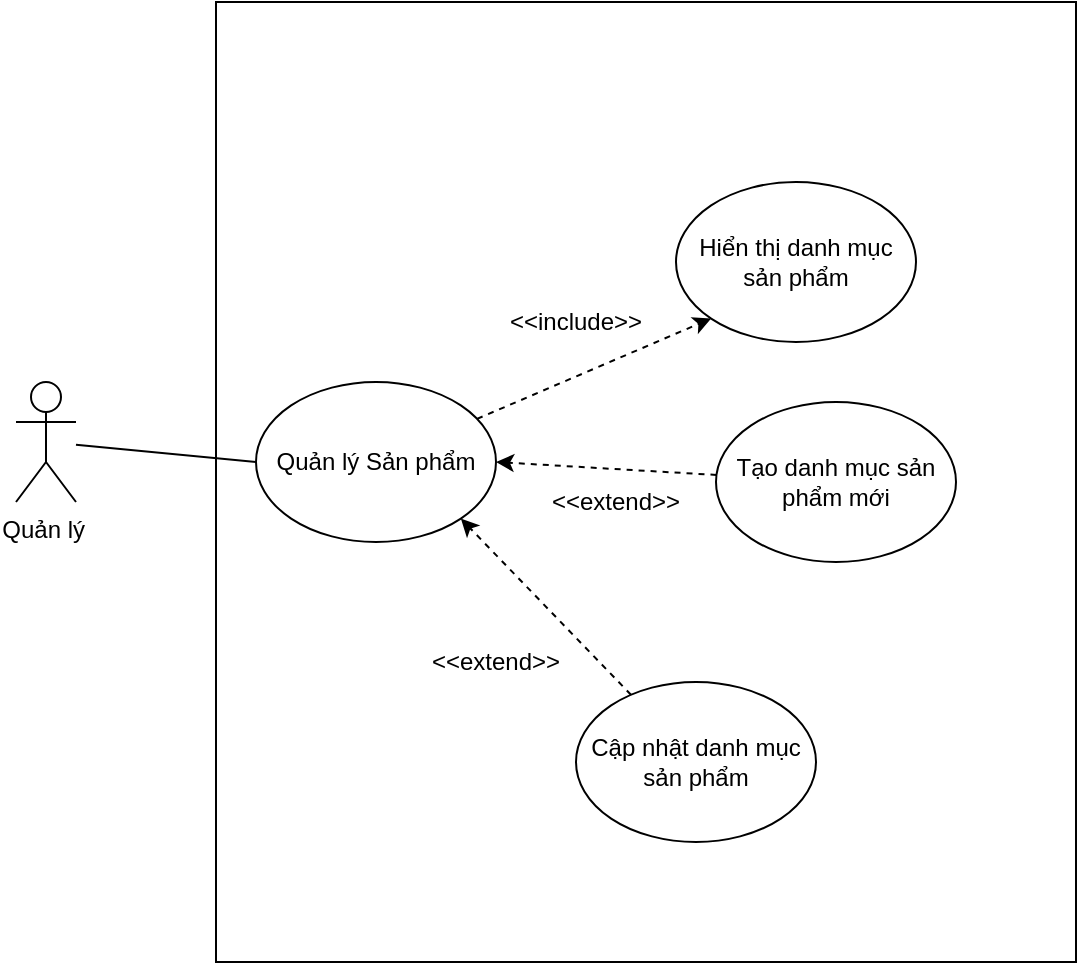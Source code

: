 <mxfile version="13.10.6" type="github">
  <diagram id="-mnaV-Pqfqw7JuDCNJUH" name="Page-1">
    <mxGraphModel dx="1635" dy="902" grid="1" gridSize="10" guides="1" tooltips="1" connect="1" arrows="1" fold="1" page="1" pageScale="1" pageWidth="850" pageHeight="1100" math="0" shadow="0">
      <root>
        <mxCell id="0" />
        <mxCell id="1" parent="0" />
        <mxCell id="qgUR3_hhGZO0q8BCdR5i-14" value="" style="rounded=0;whiteSpace=wrap;html=1;" vertex="1" parent="1">
          <mxGeometry x="150" y="140" width="430" height="480" as="geometry" />
        </mxCell>
        <mxCell id="qgUR3_hhGZO0q8BCdR5i-5" style="rounded=0;orthogonalLoop=1;jettySize=auto;html=1;entryX=0;entryY=0.5;entryDx=0;entryDy=0;endArrow=none;endFill=0;" edge="1" parent="1" source="Vr40aO1YH7RdBKerdRvp-1" target="qgUR3_hhGZO0q8BCdR5i-2">
          <mxGeometry relative="1" as="geometry" />
        </mxCell>
        <mxCell id="Vr40aO1YH7RdBKerdRvp-1" value="Quản lý&amp;nbsp;" style="shape=umlActor;verticalLabelPosition=bottom;verticalAlign=top;html=1;outlineConnect=0;" parent="1" vertex="1">
          <mxGeometry x="50" y="330" width="30" height="60" as="geometry" />
        </mxCell>
        <mxCell id="Vr40aO1YH7RdBKerdRvp-4" value="Hiển thị danh mục sản phẩm" style="ellipse;whiteSpace=wrap;html=1;" parent="1" vertex="1">
          <mxGeometry x="380" y="230" width="120" height="80" as="geometry" />
        </mxCell>
        <mxCell id="qgUR3_hhGZO0q8BCdR5i-9" style="edgeStyle=none;rounded=0;orthogonalLoop=1;jettySize=auto;html=1;entryX=1;entryY=0.5;entryDx=0;entryDy=0;dashed=1;" edge="1" parent="1" source="Vr40aO1YH7RdBKerdRvp-9" target="qgUR3_hhGZO0q8BCdR5i-2">
          <mxGeometry relative="1" as="geometry" />
        </mxCell>
        <mxCell id="Vr40aO1YH7RdBKerdRvp-9" value="Tạo danh mục sản phẩm mới" style="ellipse;whiteSpace=wrap;html=1;" parent="1" vertex="1">
          <mxGeometry x="400" y="340" width="120" height="80" as="geometry" />
        </mxCell>
        <mxCell id="qgUR3_hhGZO0q8BCdR5i-7" style="edgeStyle=none;rounded=0;orthogonalLoop=1;jettySize=auto;html=1;entryX=1;entryY=1;entryDx=0;entryDy=0;dashed=1;" edge="1" parent="1" source="Vr40aO1YH7RdBKerdRvp-11" target="qgUR3_hhGZO0q8BCdR5i-2">
          <mxGeometry relative="1" as="geometry" />
        </mxCell>
        <mxCell id="Vr40aO1YH7RdBKerdRvp-11" value="Cập nhật danh mục sản phẩm" style="ellipse;whiteSpace=wrap;html=1;" parent="1" vertex="1">
          <mxGeometry x="330" y="480" width="120" height="80" as="geometry" />
        </mxCell>
        <mxCell id="qgUR3_hhGZO0q8BCdR5i-10" style="edgeStyle=none;rounded=0;orthogonalLoop=1;jettySize=auto;html=1;entryX=0;entryY=1;entryDx=0;entryDy=0;dashed=1;" edge="1" parent="1" source="qgUR3_hhGZO0q8BCdR5i-2" target="Vr40aO1YH7RdBKerdRvp-4">
          <mxGeometry relative="1" as="geometry" />
        </mxCell>
        <mxCell id="qgUR3_hhGZO0q8BCdR5i-2" value="Quản lý Sản phẩm" style="ellipse;whiteSpace=wrap;html=1;" vertex="1" parent="1">
          <mxGeometry x="170" y="330" width="120" height="80" as="geometry" />
        </mxCell>
        <mxCell id="qgUR3_hhGZO0q8BCdR5i-11" value="&amp;lt;&amp;lt;include&amp;gt;&amp;gt;" style="text;html=1;strokeColor=none;fillColor=none;align=center;verticalAlign=middle;whiteSpace=wrap;rounded=0;" vertex="1" parent="1">
          <mxGeometry x="310" y="290" width="40" height="20" as="geometry" />
        </mxCell>
        <mxCell id="qgUR3_hhGZO0q8BCdR5i-12" value="&amp;lt;&amp;lt;extend&amp;gt;&amp;gt;" style="text;html=1;strokeColor=none;fillColor=none;align=center;verticalAlign=middle;whiteSpace=wrap;rounded=0;" vertex="1" parent="1">
          <mxGeometry x="330" y="380" width="40" height="20" as="geometry" />
        </mxCell>
        <mxCell id="qgUR3_hhGZO0q8BCdR5i-13" value="&amp;lt;&amp;lt;extend&amp;gt;&amp;gt;" style="text;html=1;strokeColor=none;fillColor=none;align=center;verticalAlign=middle;whiteSpace=wrap;rounded=0;" vertex="1" parent="1">
          <mxGeometry x="270" y="460" width="40" height="20" as="geometry" />
        </mxCell>
      </root>
    </mxGraphModel>
  </diagram>
</mxfile>
